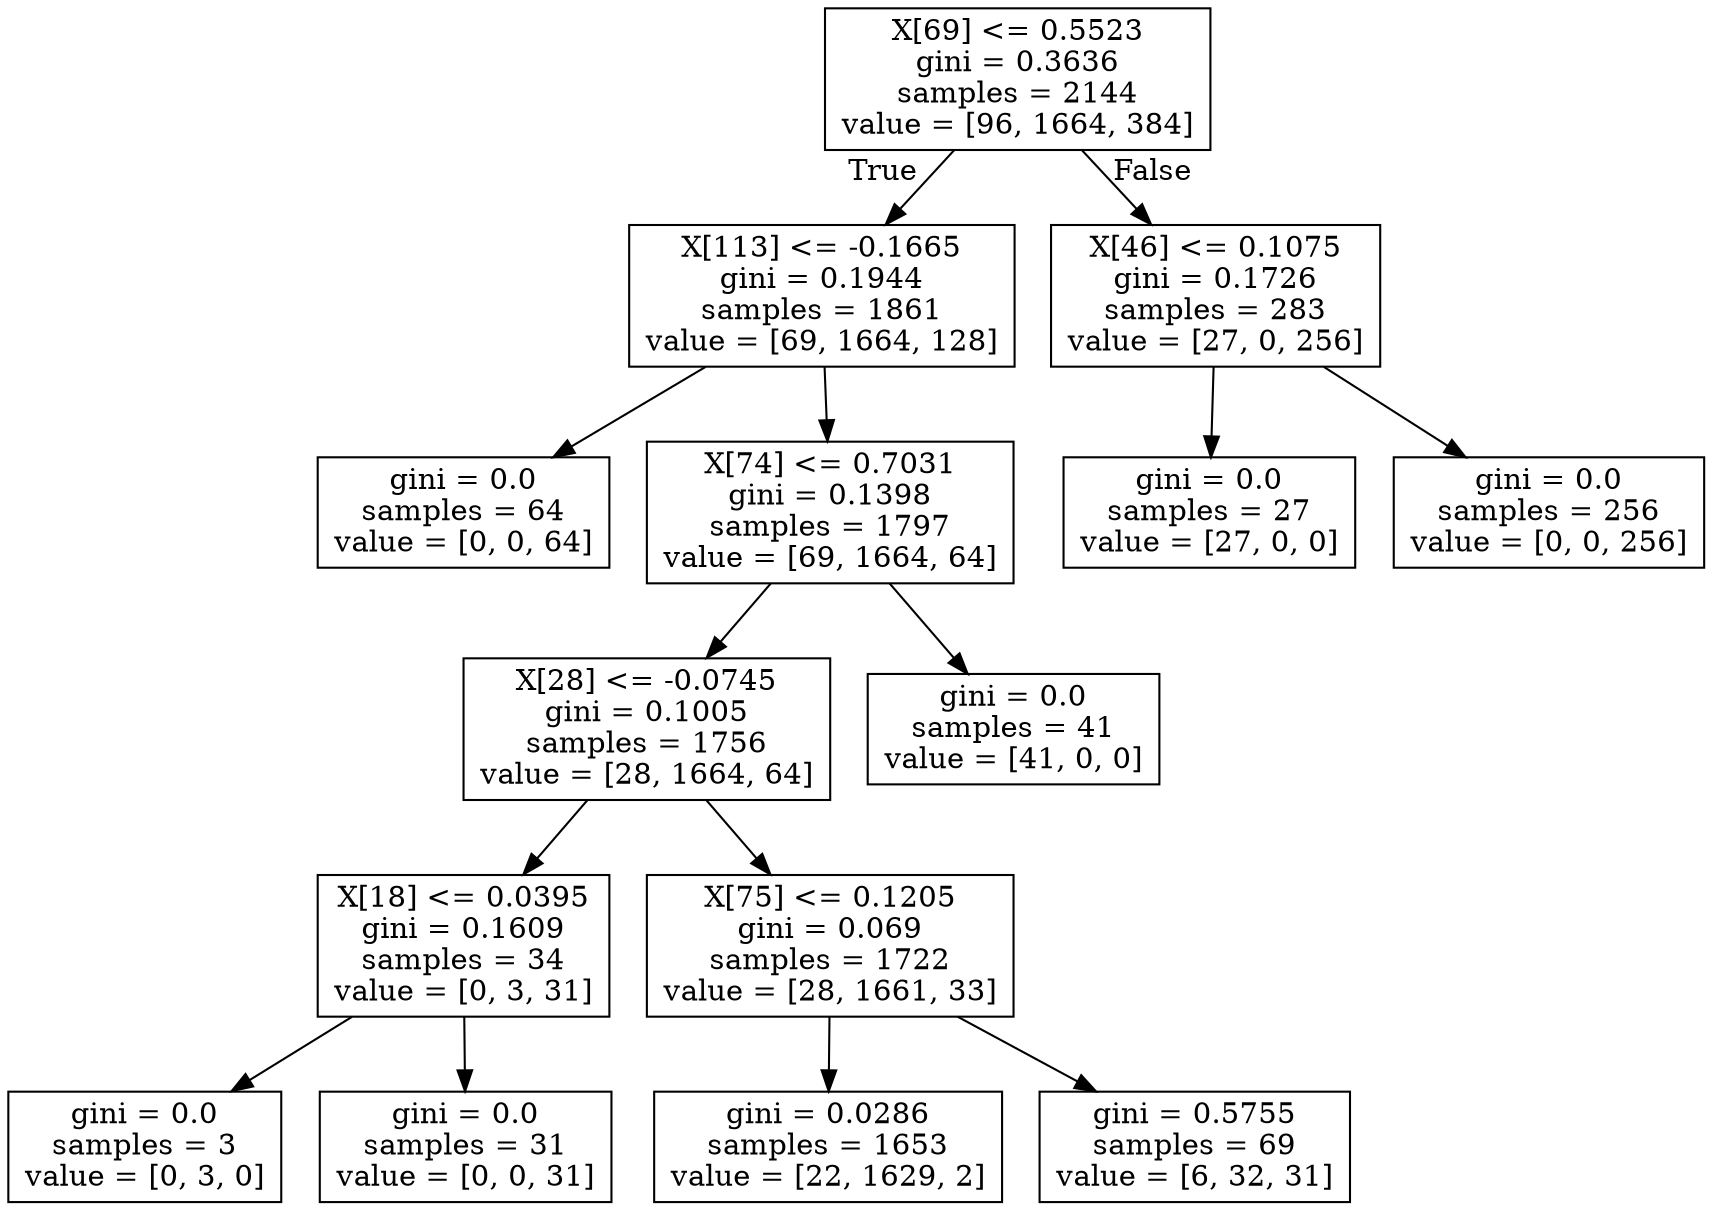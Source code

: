 digraph Tree {
node [shape=box] ;
0 [label="X[69] <= 0.5523\ngini = 0.3636\nsamples = 2144\nvalue = [96, 1664, 384]"] ;
1 [label="X[113] <= -0.1665\ngini = 0.1944\nsamples = 1861\nvalue = [69, 1664, 128]"] ;
0 -> 1 [labeldistance=2.5, labelangle=45, headlabel="True"] ;
2 [label="gini = 0.0\nsamples = 64\nvalue = [0, 0, 64]"] ;
1 -> 2 ;
3 [label="X[74] <= 0.7031\ngini = 0.1398\nsamples = 1797\nvalue = [69, 1664, 64]"] ;
1 -> 3 ;
4 [label="X[28] <= -0.0745\ngini = 0.1005\nsamples = 1756\nvalue = [28, 1664, 64]"] ;
3 -> 4 ;
5 [label="X[18] <= 0.0395\ngini = 0.1609\nsamples = 34\nvalue = [0, 3, 31]"] ;
4 -> 5 ;
6 [label="gini = 0.0\nsamples = 3\nvalue = [0, 3, 0]"] ;
5 -> 6 ;
7 [label="gini = 0.0\nsamples = 31\nvalue = [0, 0, 31]"] ;
5 -> 7 ;
8 [label="X[75] <= 0.1205\ngini = 0.069\nsamples = 1722\nvalue = [28, 1661, 33]"] ;
4 -> 8 ;
9 [label="gini = 0.0286\nsamples = 1653\nvalue = [22, 1629, 2]"] ;
8 -> 9 ;
10 [label="gini = 0.5755\nsamples = 69\nvalue = [6, 32, 31]"] ;
8 -> 10 ;
11 [label="gini = 0.0\nsamples = 41\nvalue = [41, 0, 0]"] ;
3 -> 11 ;
12 [label="X[46] <= 0.1075\ngini = 0.1726\nsamples = 283\nvalue = [27, 0, 256]"] ;
0 -> 12 [labeldistance=2.5, labelangle=-45, headlabel="False"] ;
13 [label="gini = 0.0\nsamples = 27\nvalue = [27, 0, 0]"] ;
12 -> 13 ;
14 [label="gini = 0.0\nsamples = 256\nvalue = [0, 0, 256]"] ;
12 -> 14 ;
}